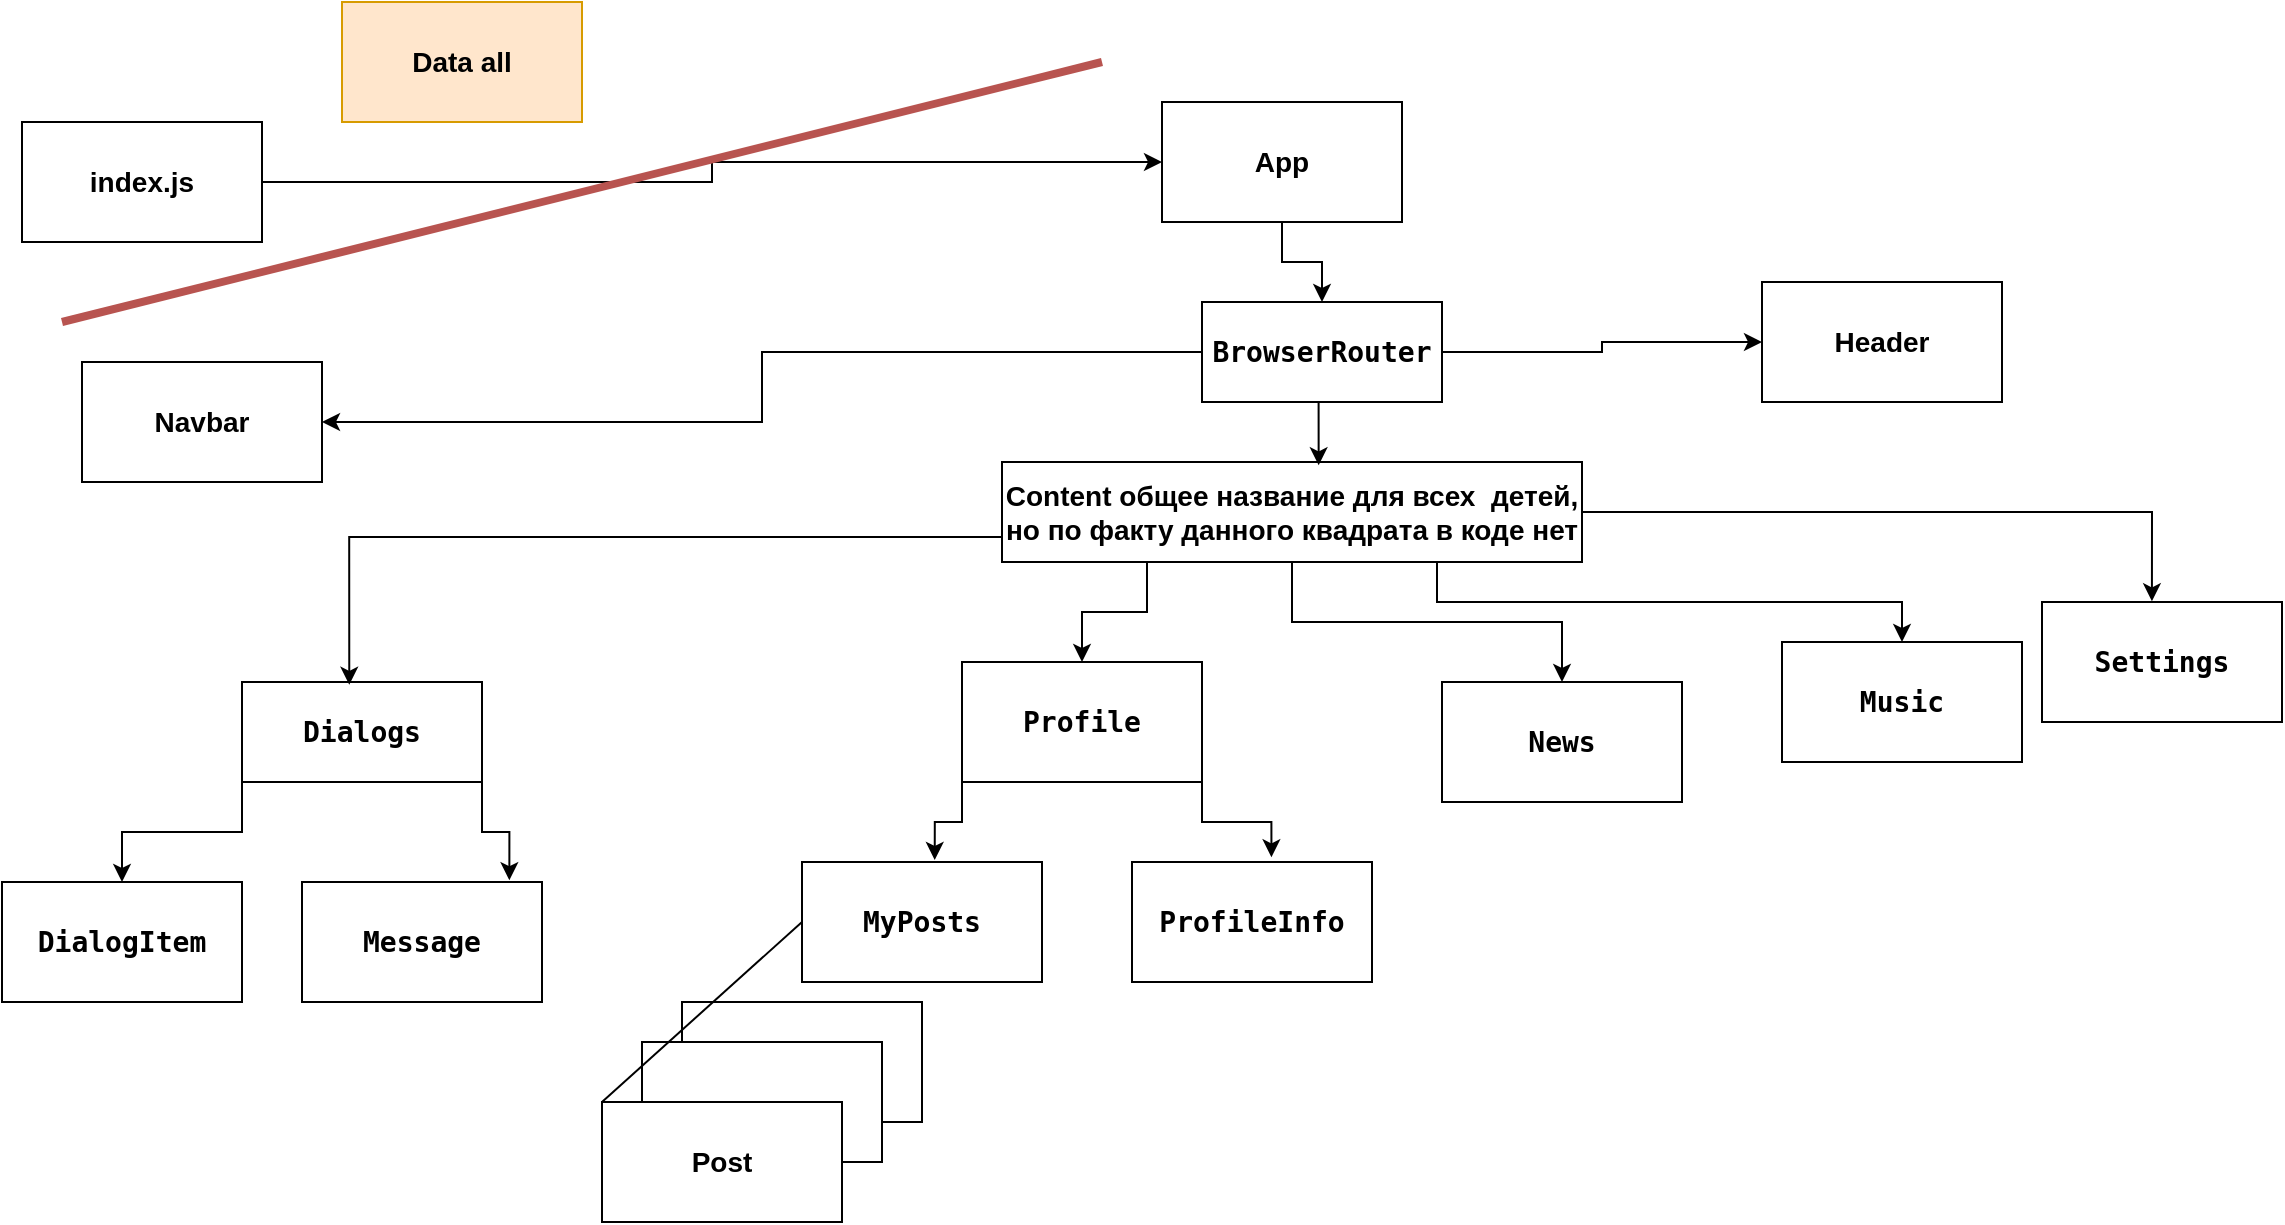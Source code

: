 <mxfile version="22.1.5" type="device">
  <diagram name="Страница — 1" id="7xayA2X0lFcNAkIxaal0">
    <mxGraphModel dx="1050" dy="2228" grid="1" gridSize="10" guides="1" tooltips="1" connect="1" arrows="1" fold="1" page="1" pageScale="1" pageWidth="1169" pageHeight="1654" math="0" shadow="0">
      <root>
        <mxCell id="0" />
        <mxCell id="1" parent="0" />
        <mxCell id="7Wi85aK-Hh3UJUBQixd6-3" style="edgeStyle=orthogonalEdgeStyle;rounded=0;orthogonalLoop=1;jettySize=auto;html=1;exitX=1;exitY=0.5;exitDx=0;exitDy=0;labelBackgroundColor=#FFFFFF;fontColor=#000000;fontStyle=1;fontSize=14;" parent="1" source="7Wi85aK-Hh3UJUBQixd6-1" target="7Wi85aK-Hh3UJUBQixd6-4" edge="1">
          <mxGeometry relative="1" as="geometry">
            <mxPoint x="350" y="70.333" as="targetPoint" />
          </mxGeometry>
        </mxCell>
        <mxCell id="7Wi85aK-Hh3UJUBQixd6-1" value="index.js" style="rounded=0;whiteSpace=wrap;html=1;labelBackgroundColor=#FFFFFF;fontColor=#000000;fontStyle=1;fontSize=14;" parent="1" vertex="1">
          <mxGeometry x="30" y="40" width="120" height="60" as="geometry" />
        </mxCell>
        <mxCell id="7Wi85aK-Hh3UJUBQixd6-6" value="" style="edgeStyle=orthogonalEdgeStyle;rounded=0;orthogonalLoop=1;jettySize=auto;html=1;labelBackgroundColor=#FFFFFF;fontColor=#000000;fontStyle=1;fontSize=14;" parent="1" source="7Wi85aK-Hh3UJUBQixd6-4" target="7Wi85aK-Hh3UJUBQixd6-5" edge="1">
          <mxGeometry relative="1" as="geometry" />
        </mxCell>
        <mxCell id="7Wi85aK-Hh3UJUBQixd6-4" value="App" style="rounded=0;whiteSpace=wrap;html=1;labelBackgroundColor=#FFFFFF;fontColor=#000000;fontStyle=1;fontSize=14;" parent="1" vertex="1">
          <mxGeometry x="600" y="30.003" width="120" height="60" as="geometry" />
        </mxCell>
        <mxCell id="7Wi85aK-Hh3UJUBQixd6-11" style="edgeStyle=orthogonalEdgeStyle;rounded=0;orthogonalLoop=1;jettySize=auto;html=1;exitX=0;exitY=0.5;exitDx=0;exitDy=0;entryX=1;entryY=0.5;entryDx=0;entryDy=0;labelBackgroundColor=#FFFFFF;fontColor=#000000;fontStyle=1;fontSize=14;" parent="1" source="7Wi85aK-Hh3UJUBQixd6-5" target="7Wi85aK-Hh3UJUBQixd6-8" edge="1">
          <mxGeometry relative="1" as="geometry" />
        </mxCell>
        <mxCell id="7Wi85aK-Hh3UJUBQixd6-12" style="edgeStyle=orthogonalEdgeStyle;rounded=0;orthogonalLoop=1;jettySize=auto;html=1;exitX=1;exitY=0.5;exitDx=0;exitDy=0;labelBackgroundColor=#FFFFFF;fontColor=#000000;fontStyle=1;fontSize=14;" parent="1" source="7Wi85aK-Hh3UJUBQixd6-5" target="7Wi85aK-Hh3UJUBQixd6-9" edge="1">
          <mxGeometry relative="1" as="geometry" />
        </mxCell>
        <mxCell id="7Wi85aK-Hh3UJUBQixd6-5" value="&lt;div style=&quot;font-size: 14px;&quot;&gt;&lt;pre style=&quot;font-family: &amp;quot;JetBrains Mono&amp;quot;, monospace; font-size: 14px;&quot;&gt;&lt;span style=&quot;font-size: 14px;&quot;&gt;BrowserRouter&lt;/span&gt;&lt;/pre&gt;&lt;/div&gt;" style="rounded=0;whiteSpace=wrap;html=1;labelBackgroundColor=#FFFFFF;fontColor=#000000;fontStyle=1;fontSize=14;" parent="1" vertex="1">
          <mxGeometry x="620" y="130" width="120" height="50" as="geometry" />
        </mxCell>
        <mxCell id="7Wi85aK-Hh3UJUBQixd6-8" value="Navbar" style="rounded=0;whiteSpace=wrap;html=1;labelBackgroundColor=#FFFFFF;fontColor=#000000;fontStyle=1;fontSize=14;" parent="1" vertex="1">
          <mxGeometry x="60" y="160" width="120" height="60" as="geometry" />
        </mxCell>
        <mxCell id="7Wi85aK-Hh3UJUBQixd6-9" value="Header" style="rounded=0;whiteSpace=wrap;html=1;labelBackgroundColor=#FFFFFF;fontColor=#000000;fontStyle=1;fontSize=14;" parent="1" vertex="1">
          <mxGeometry x="900" y="120" width="120" height="60" as="geometry" />
        </mxCell>
        <mxCell id="7Wi85aK-Hh3UJUBQixd6-20" style="edgeStyle=orthogonalEdgeStyle;rounded=0;orthogonalLoop=1;jettySize=auto;html=1;exitX=0.25;exitY=1;exitDx=0;exitDy=0;entryX=0.5;entryY=0;entryDx=0;entryDy=0;labelBackgroundColor=#FFFFFF;fontColor=#000000;fontStyle=1;fontSize=14;" parent="1" source="7Wi85aK-Hh3UJUBQixd6-13" target="7Wi85aK-Hh3UJUBQixd6-16" edge="1">
          <mxGeometry relative="1" as="geometry" />
        </mxCell>
        <mxCell id="7Wi85aK-Hh3UJUBQixd6-22" style="edgeStyle=orthogonalEdgeStyle;rounded=0;orthogonalLoop=1;jettySize=auto;html=1;exitX=0.5;exitY=1;exitDx=0;exitDy=0;entryX=0.5;entryY=0;entryDx=0;entryDy=0;labelBackgroundColor=#FFFFFF;fontColor=#000000;fontStyle=1;fontSize=14;" parent="1" source="7Wi85aK-Hh3UJUBQixd6-13" target="7Wi85aK-Hh3UJUBQixd6-17" edge="1">
          <mxGeometry relative="1" as="geometry" />
        </mxCell>
        <mxCell id="7Wi85aK-Hh3UJUBQixd6-23" style="edgeStyle=orthogonalEdgeStyle;rounded=0;orthogonalLoop=1;jettySize=auto;html=1;exitX=0.75;exitY=1;exitDx=0;exitDy=0;entryX=0.5;entryY=0;entryDx=0;entryDy=0;labelBackgroundColor=#FFFFFF;fontColor=#000000;fontStyle=1;fontSize=14;" parent="1" source="7Wi85aK-Hh3UJUBQixd6-13" target="7Wi85aK-Hh3UJUBQixd6-18" edge="1">
          <mxGeometry relative="1" as="geometry" />
        </mxCell>
        <mxCell id="7Wi85aK-Hh3UJUBQixd6-13" value="Content общее название для всех&amp;nbsp; детей, но по факту данного квадрата в коде нет" style="rounded=0;whiteSpace=wrap;html=1;labelBackgroundColor=#FFFFFF;fontColor=#000000;fontStyle=1;fontSize=14;" parent="1" vertex="1">
          <mxGeometry x="520" y="210" width="290" height="50" as="geometry" />
        </mxCell>
        <mxCell id="7Wi85aK-Hh3UJUBQixd6-14" style="edgeStyle=orthogonalEdgeStyle;rounded=0;orthogonalLoop=1;jettySize=auto;html=1;exitX=0.5;exitY=1;exitDx=0;exitDy=0;entryX=0.546;entryY=0.033;entryDx=0;entryDy=0;entryPerimeter=0;labelBackgroundColor=#FFFFFF;fontColor=#000000;fontStyle=1;fontSize=14;" parent="1" source="7Wi85aK-Hh3UJUBQixd6-5" target="7Wi85aK-Hh3UJUBQixd6-13" edge="1">
          <mxGeometry relative="1" as="geometry" />
        </mxCell>
        <mxCell id="7Wi85aK-Hh3UJUBQixd6-32" style="edgeStyle=orthogonalEdgeStyle;rounded=0;orthogonalLoop=1;jettySize=auto;html=1;exitX=0;exitY=1;exitDx=0;exitDy=0;entryX=0.5;entryY=0;entryDx=0;entryDy=0;labelBackgroundColor=#FFFFFF;fontColor=#000000;fontStyle=1;fontSize=14;" parent="1" source="7Wi85aK-Hh3UJUBQixd6-15" target="7Wi85aK-Hh3UJUBQixd6-30" edge="1">
          <mxGeometry relative="1" as="geometry" />
        </mxCell>
        <mxCell id="7Wi85aK-Hh3UJUBQixd6-15" value="&lt;div style=&quot;font-size: 14px;&quot;&gt;&lt;pre style=&quot;font-family: &amp;quot;JetBrains Mono&amp;quot;, monospace; font-size: 14px;&quot;&gt;Dialogs&lt;/pre&gt;&lt;/div&gt;" style="rounded=0;whiteSpace=wrap;html=1;labelBackgroundColor=#FFFFFF;fontColor=#000000;fontStyle=1;fontSize=14;" parent="1" vertex="1">
          <mxGeometry x="140" y="320" width="120" height="50" as="geometry" />
        </mxCell>
        <mxCell id="7Wi85aK-Hh3UJUBQixd6-16" value="&lt;div style=&quot;font-size: 14px;&quot;&gt;&lt;pre style=&quot;font-family: &amp;quot;JetBrains Mono&amp;quot;, monospace; font-size: 14px;&quot;&gt;Profile&lt;/pre&gt;&lt;/div&gt;" style="rounded=0;whiteSpace=wrap;html=1;labelBackgroundColor=#FFFFFF;fontColor=#000000;fontStyle=1;fontSize=14;" parent="1" vertex="1">
          <mxGeometry x="500" y="310" width="120" height="60" as="geometry" />
        </mxCell>
        <mxCell id="7Wi85aK-Hh3UJUBQixd6-17" value="&lt;div style=&quot;font-size: 14px;&quot;&gt;&lt;pre style=&quot;font-family: &amp;quot;JetBrains Mono&amp;quot;, monospace; font-size: 14px;&quot;&gt;News&lt;/pre&gt;&lt;/div&gt;" style="rounded=0;whiteSpace=wrap;html=1;labelBackgroundColor=#FFFFFF;fontColor=#000000;fontStyle=1;fontSize=14;" parent="1" vertex="1">
          <mxGeometry x="740" y="320" width="120" height="60" as="geometry" />
        </mxCell>
        <mxCell id="7Wi85aK-Hh3UJUBQixd6-18" value="&lt;div style=&quot;font-size: 14px;&quot;&gt;&lt;pre style=&quot;font-family: &amp;quot;JetBrains Mono&amp;quot;, monospace; font-size: 14px;&quot;&gt;Music&lt;/pre&gt;&lt;/div&gt;" style="rounded=0;whiteSpace=wrap;html=1;labelBackgroundColor=#FFFFFF;fontColor=#000000;fontStyle=1;fontSize=14;" parent="1" vertex="1">
          <mxGeometry x="910" y="300" width="120" height="60" as="geometry" />
        </mxCell>
        <mxCell id="7Wi85aK-Hh3UJUBQixd6-19" style="edgeStyle=orthogonalEdgeStyle;rounded=0;orthogonalLoop=1;jettySize=auto;html=1;exitX=0;exitY=0.75;exitDx=0;exitDy=0;entryX=0.447;entryY=0.028;entryDx=0;entryDy=0;entryPerimeter=0;labelBackgroundColor=#FFFFFF;fontColor=#000000;fontStyle=1;fontSize=14;" parent="1" source="7Wi85aK-Hh3UJUBQixd6-13" target="7Wi85aK-Hh3UJUBQixd6-15" edge="1">
          <mxGeometry relative="1" as="geometry" />
        </mxCell>
        <mxCell id="7Wi85aK-Hh3UJUBQixd6-21" value="&lt;div style=&quot;font-size: 14px;&quot;&gt;&lt;pre style=&quot;font-family: &amp;quot;JetBrains Mono&amp;quot;, monospace; font-size: 14px;&quot;&gt;Settings&lt;/pre&gt;&lt;/div&gt;" style="rounded=0;whiteSpace=wrap;html=1;labelBackgroundColor=#FFFFFF;fontColor=#000000;fontStyle=1;fontSize=14;" parent="1" vertex="1">
          <mxGeometry x="1040" y="280" width="120" height="60" as="geometry" />
        </mxCell>
        <mxCell id="7Wi85aK-Hh3UJUBQixd6-24" style="edgeStyle=orthogonalEdgeStyle;rounded=0;orthogonalLoop=1;jettySize=auto;html=1;exitX=1;exitY=0.5;exitDx=0;exitDy=0;entryX=0.458;entryY=-0.006;entryDx=0;entryDy=0;entryPerimeter=0;labelBackgroundColor=#FFFFFF;fontColor=#000000;fontStyle=1;fontSize=14;" parent="1" source="7Wi85aK-Hh3UJUBQixd6-13" target="7Wi85aK-Hh3UJUBQixd6-21" edge="1">
          <mxGeometry relative="1" as="geometry" />
        </mxCell>
        <mxCell id="7Wi85aK-Hh3UJUBQixd6-25" value="&lt;div style=&quot;font-size: 14px;&quot;&gt;&lt;pre style=&quot;font-family: &amp;quot;JetBrains Mono&amp;quot;, monospace; font-size: 14px;&quot;&gt;MyPosts&lt;/pre&gt;&lt;/div&gt;" style="rounded=0;whiteSpace=wrap;html=1;labelBackgroundColor=#FFFFFF;fontColor=#000000;fontStyle=1;fontSize=14;" parent="1" vertex="1">
          <mxGeometry x="420" y="410" width="120" height="60" as="geometry" />
        </mxCell>
        <mxCell id="7Wi85aK-Hh3UJUBQixd6-26" value="&lt;div style=&quot;font-size: 14px;&quot;&gt;&lt;pre style=&quot;font-family: &amp;quot;JetBrains Mono&amp;quot;, monospace; font-size: 14px;&quot;&gt;ProfileInfo&lt;/pre&gt;&lt;/div&gt;" style="rounded=0;whiteSpace=wrap;html=1;labelBackgroundColor=#FFFFFF;fontColor=#000000;fontStyle=1;fontSize=14;" parent="1" vertex="1">
          <mxGeometry x="585" y="410" width="120" height="60" as="geometry" />
        </mxCell>
        <mxCell id="7Wi85aK-Hh3UJUBQixd6-28" style="edgeStyle=orthogonalEdgeStyle;rounded=0;orthogonalLoop=1;jettySize=auto;html=1;exitX=0;exitY=1;exitDx=0;exitDy=0;entryX=0.553;entryY=-0.017;entryDx=0;entryDy=0;entryPerimeter=0;labelBackgroundColor=#FFFFFF;fontColor=#000000;fontStyle=1;fontSize=14;" parent="1" source="7Wi85aK-Hh3UJUBQixd6-16" target="7Wi85aK-Hh3UJUBQixd6-25" edge="1">
          <mxGeometry relative="1" as="geometry" />
        </mxCell>
        <mxCell id="7Wi85aK-Hh3UJUBQixd6-29" style="edgeStyle=orthogonalEdgeStyle;rounded=0;orthogonalLoop=1;jettySize=auto;html=1;exitX=1;exitY=1;exitDx=0;exitDy=0;entryX=0.581;entryY=-0.039;entryDx=0;entryDy=0;entryPerimeter=0;labelBackgroundColor=#FFFFFF;fontColor=#000000;fontStyle=1;fontSize=14;" parent="1" source="7Wi85aK-Hh3UJUBQixd6-16" target="7Wi85aK-Hh3UJUBQixd6-26" edge="1">
          <mxGeometry relative="1" as="geometry" />
        </mxCell>
        <mxCell id="7Wi85aK-Hh3UJUBQixd6-30" value="&lt;div style=&quot;font-size: 14px;&quot;&gt;&lt;pre style=&quot;font-family: &amp;quot;JetBrains Mono&amp;quot;, monospace; font-size: 14px;&quot;&gt;DialogItem&lt;/pre&gt;&lt;/div&gt;" style="rounded=0;whiteSpace=wrap;html=1;labelBackgroundColor=#FFFFFF;fontColor=#000000;fontStyle=1;fontSize=14;" parent="1" vertex="1">
          <mxGeometry x="20" y="420" width="120" height="60" as="geometry" />
        </mxCell>
        <mxCell id="7Wi85aK-Hh3UJUBQixd6-31" value="&lt;div style=&quot;font-size: 14px;&quot;&gt;&lt;pre style=&quot;font-family: &amp;quot;JetBrains Mono&amp;quot;, monospace; font-size: 14px;&quot;&gt;Message&lt;/pre&gt;&lt;/div&gt;" style="rounded=0;whiteSpace=wrap;html=1;labelBackgroundColor=#FFFFFF;fontColor=#000000;fontStyle=1;fontSize=14;" parent="1" vertex="1">
          <mxGeometry x="170" y="420" width="120" height="60" as="geometry" />
        </mxCell>
        <mxCell id="7Wi85aK-Hh3UJUBQixd6-33" style="edgeStyle=orthogonalEdgeStyle;rounded=0;orthogonalLoop=1;jettySize=auto;html=1;exitX=1;exitY=1;exitDx=0;exitDy=0;entryX=0.864;entryY=-0.015;entryDx=0;entryDy=0;entryPerimeter=0;labelBackgroundColor=#FFFFFF;fontColor=#000000;fontStyle=1;fontSize=14;" parent="1" source="7Wi85aK-Hh3UJUBQixd6-15" target="7Wi85aK-Hh3UJUBQixd6-31" edge="1">
          <mxGeometry relative="1" as="geometry" />
        </mxCell>
        <mxCell id="7Wi85aK-Hh3UJUBQixd6-34" value="" style="rounded=0;whiteSpace=wrap;html=1;fontSize=14;" parent="1" vertex="1">
          <mxGeometry x="360" y="480" width="120" height="60" as="geometry" />
        </mxCell>
        <mxCell id="7Wi85aK-Hh3UJUBQixd6-35" value="" style="rounded=0;whiteSpace=wrap;html=1;fontSize=14;" parent="1" vertex="1">
          <mxGeometry x="340" y="500" width="120" height="60" as="geometry" />
        </mxCell>
        <mxCell id="7Wi85aK-Hh3UJUBQixd6-36" value="&lt;b style=&quot;font-size: 14px;&quot;&gt;Post&lt;/b&gt;" style="rounded=0;whiteSpace=wrap;html=1;fontSize=14;" parent="1" vertex="1">
          <mxGeometry x="320" y="530" width="120" height="60" as="geometry" />
        </mxCell>
        <mxCell id="7Wi85aK-Hh3UJUBQixd6-37" value="" style="endArrow=none;html=1;rounded=0;exitX=0;exitY=0;exitDx=0;exitDy=0;entryX=0;entryY=0.5;entryDx=0;entryDy=0;fontSize=14;" parent="1" source="7Wi85aK-Hh3UJUBQixd6-36" target="7Wi85aK-Hh3UJUBQixd6-25" edge="1">
          <mxGeometry width="50" height="50" relative="1" as="geometry">
            <mxPoint x="530" y="380" as="sourcePoint" />
            <mxPoint x="580" y="330" as="targetPoint" />
          </mxGeometry>
        </mxCell>
        <mxCell id="OusiJfg53RnRZ_Edl_S3-4" value="" style="endArrow=none;html=1;rounded=0;fillColor=#f8cecc;strokeColor=#b85450;strokeWidth=4;fontSize=14;" edge="1" parent="1">
          <mxGeometry width="50" height="50" relative="1" as="geometry">
            <mxPoint x="50" y="140" as="sourcePoint" />
            <mxPoint x="570" y="10" as="targetPoint" />
          </mxGeometry>
        </mxCell>
        <mxCell id="OusiJfg53RnRZ_Edl_S3-6" value="Data all" style="rounded=0;whiteSpace=wrap;html=1;strokeColor=#d79b00;fontStyle=1;fontSize=14;fillColor=#ffe6cc;" vertex="1" parent="1">
          <mxGeometry x="190" y="-20" width="120" height="60" as="geometry" />
        </mxCell>
      </root>
    </mxGraphModel>
  </diagram>
</mxfile>

